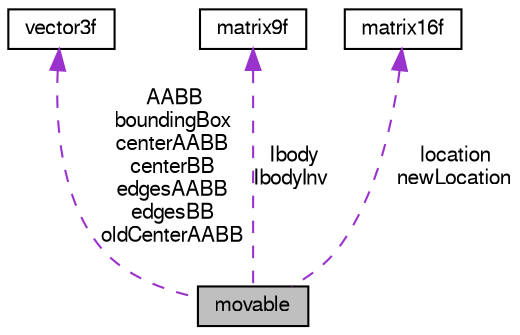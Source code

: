 digraph "movable"
{
 // LATEX_PDF_SIZE
  bgcolor="transparent";
  edge [fontname="FreeSans",fontsize="10",labelfontname="FreeSans",labelfontsize="10"];
  node [fontname="FreeSans",fontsize="10",shape=record];
  Node1 [label="movable",height=0.2,width=0.4,color="black", fillcolor="grey75", style="filled", fontcolor="black",tooltip="Mostly virtual class for any entity in the scene."];
  Node2 -> Node1 [dir="back",color="darkorchid3",fontsize="10",style="dashed",label=" AABB\nboundingBox\ncenterAABB\ncenterBB\nedgesAABB\nedgesBB\noldCenterAABB" ,fontname="FreeSans"];
  Node2 [label="vector3f",height=0.2,width=0.4,color="black",URL="$a02504.html",tooltip="Three floats in a array, lots of overloaded operators."];
  Node3 -> Node1 [dir="back",color="darkorchid3",fontsize="10",style="dashed",label=" Ibody\nIbodyInv" ,fontname="FreeSans"];
  Node3 [label="matrix9f",height=0.2,width=0.4,color="black",URL="$a02512.html",tooltip="Smaller matrix for storing orientation but no location information."];
  Node4 -> Node1 [dir="back",color="darkorchid3",fontsize="10",style="dashed",label=" location\nnewLocation" ,fontname="FreeSans"];
  Node4 [label="matrix16f",height=0.2,width=0.4,color="black",URL="$a02508.html",tooltip="Array of 16 floats in OpenGL conformant style."];
}
